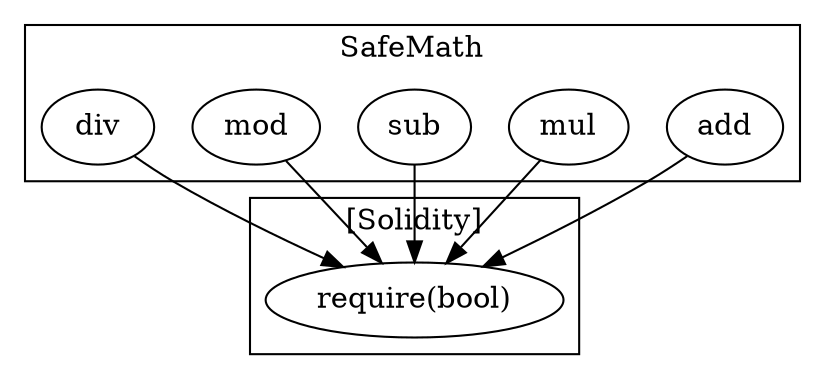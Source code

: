 strict digraph {
subgraph cluster_127_SafeMath {
label = "SafeMath"
"127_add" [label="add"]
"127_mul" [label="mul"]
"127_sub" [label="sub"]
"127_mod" [label="mod"]
"127_div" [label="div"]
}subgraph cluster_solidity {
label = "[Solidity]"
"require(bool)" 
"127_mod" -> "require(bool)"
"127_div" -> "require(bool)"
"127_mul" -> "require(bool)"
"127_add" -> "require(bool)"
"127_sub" -> "require(bool)"
}
}
